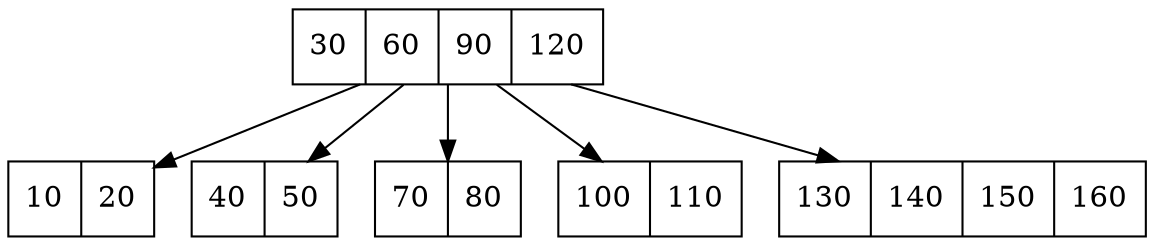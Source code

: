 digraph BTree {
node [shape=record];
node0xfb1738 [label="30 | 60 | 90 | 120"];
node0xfb1738 -> node0xfb1860;
node0xfb1860 [label="10 | 20"];
node0xfb1738 -> node0xfb1798;
node0xfb1798 [label="40 | 50"];
node0xfb1738 -> node0xfb17f8;
node0xfb17f8 [label="70 | 80"];
node0xfb1738 -> node0xfb72a0;
node0xfb72a0 [label="100 | 110"];
node0xfb1738 -> node0xfb7300;
node0xfb7300 [label="130 | 140 | 150 | 160"];
}
